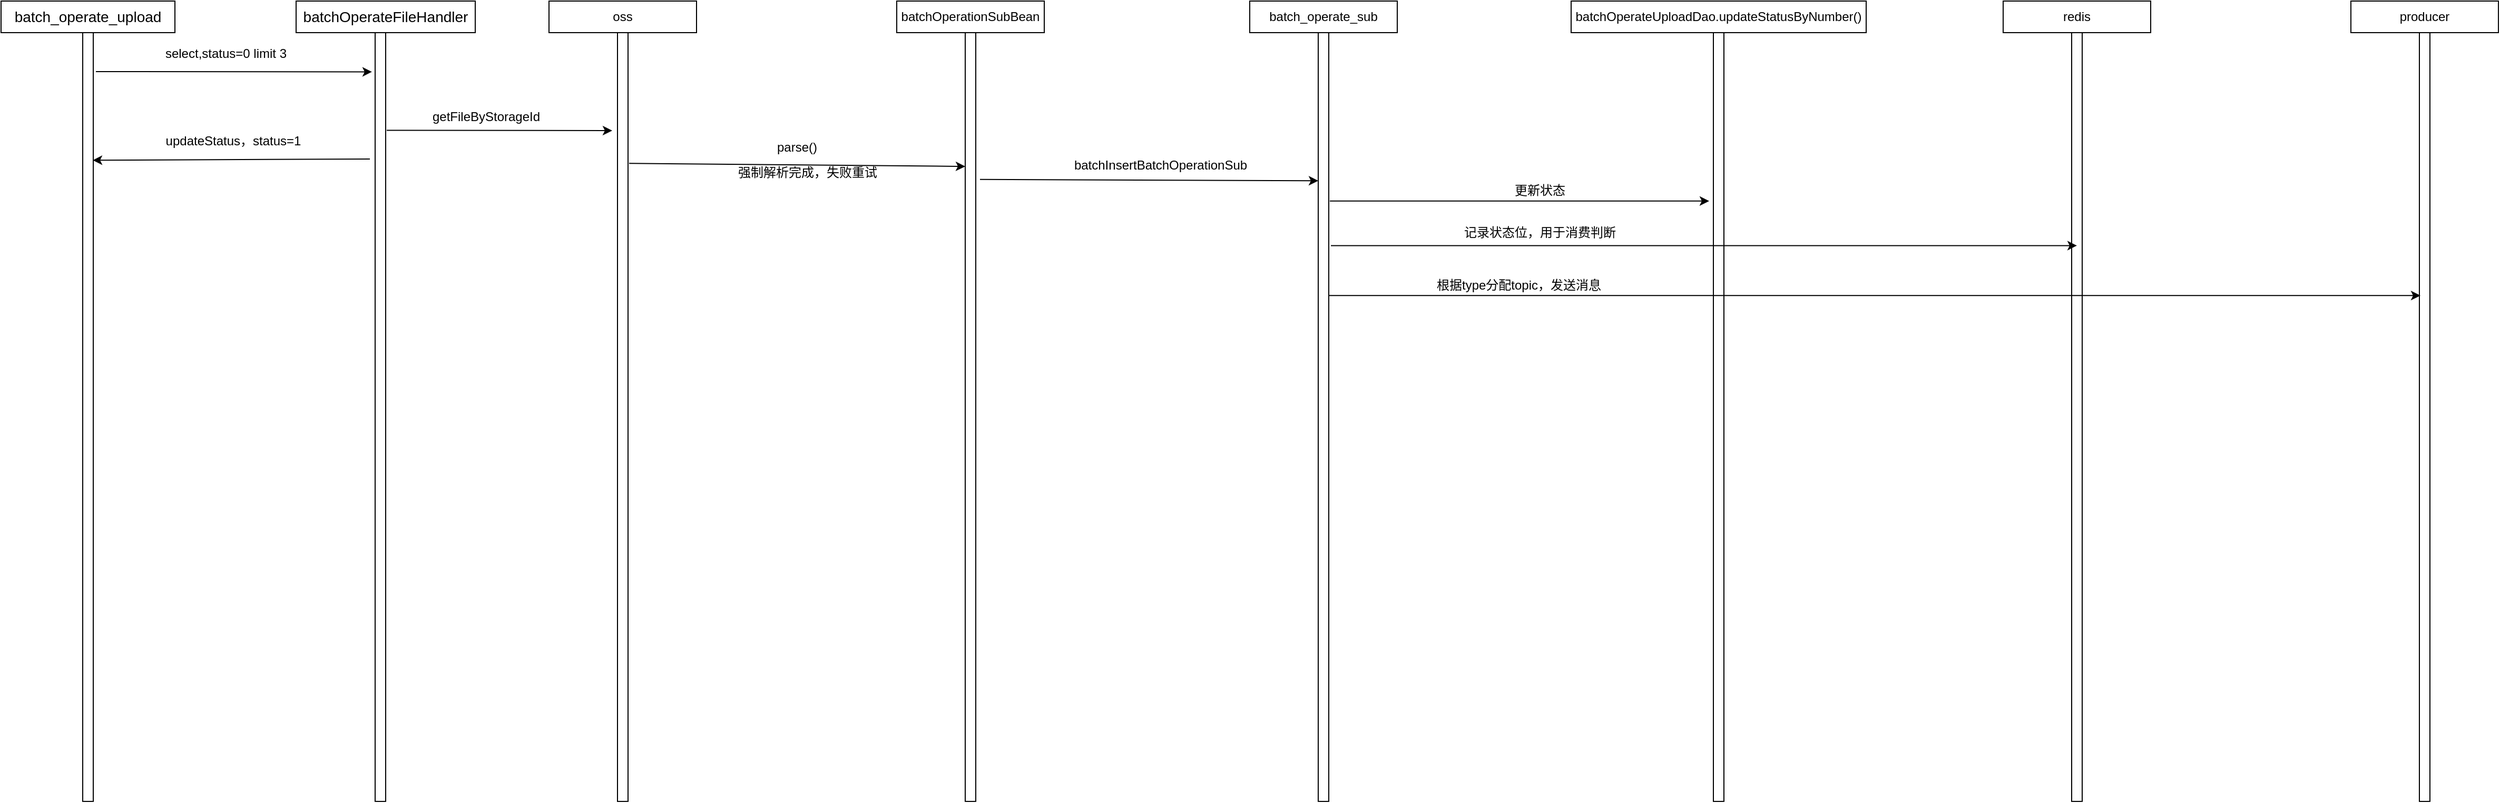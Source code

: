 <mxfile version="14.2.9" type="github">
  <diagram id="SzrN_A2-p0zhfCpZQCAm" name="Page-1">
    <mxGraphModel dx="4916" dy="622" grid="1" gridSize="10" guides="1" tooltips="1" connect="1" arrows="1" fold="1" page="1" pageScale="1" pageWidth="3300" pageHeight="4681" math="0" shadow="0">
      <root>
        <mxCell id="0" />
        <mxCell id="1" parent="0" />
        <mxCell id="zBDOj5Wmzki5_jdscD6F-1" value="&lt;span style=&quot;font-size: 14px&quot;&gt;batchOperateFileHandler&lt;/span&gt;" style="rounded=0;whiteSpace=wrap;html=1;" parent="1" vertex="1">
          <mxGeometry x="100" y="50" width="170" height="30" as="geometry" />
        </mxCell>
        <mxCell id="zBDOj5Wmzki5_jdscD6F-2" value="" style="rounded=0;whiteSpace=wrap;html=1;" parent="1" vertex="1">
          <mxGeometry x="175" y="80" width="10" height="730" as="geometry" />
        </mxCell>
        <mxCell id="zBDOj5Wmzki5_jdscD6F-3" value="batchOperationSubBean" style="rounded=0;whiteSpace=wrap;html=1;" parent="1" vertex="1">
          <mxGeometry x="670" y="50" width="140" height="30" as="geometry" />
        </mxCell>
        <mxCell id="zBDOj5Wmzki5_jdscD6F-4" value="" style="rounded=0;whiteSpace=wrap;html=1;" parent="1" vertex="1">
          <mxGeometry x="735" y="80" width="10" height="730" as="geometry" />
        </mxCell>
        <mxCell id="zBDOj5Wmzki5_jdscD6F-5" value="batch_operate_sub" style="rounded=0;whiteSpace=wrap;html=1;" parent="1" vertex="1">
          <mxGeometry x="1005" y="50" width="140" height="30" as="geometry" />
        </mxCell>
        <mxCell id="zBDOj5Wmzki5_jdscD6F-6" value="" style="rounded=0;whiteSpace=wrap;html=1;" parent="1" vertex="1">
          <mxGeometry x="1070" y="80" width="10" height="730" as="geometry" />
        </mxCell>
        <mxCell id="zBDOj5Wmzki5_jdscD6F-7" value="" style="endArrow=classic;html=1;entryX=-0.3;entryY=0.051;entryDx=0;entryDy=0;entryPerimeter=0;" parent="1" target="zBDOj5Wmzki5_jdscD6F-2" edge="1">
          <mxGeometry width="50" height="50" relative="1" as="geometry">
            <mxPoint x="-90" y="117" as="sourcePoint" />
            <mxPoint x="149" y="117.23" as="targetPoint" />
          </mxGeometry>
        </mxCell>
        <mxCell id="zBDOj5Wmzki5_jdscD6F-8" value="select,status=0 limit 3" style="text;html=1;align=center;verticalAlign=middle;resizable=0;points=[];autosize=1;" parent="1" vertex="1">
          <mxGeometry x="-32" y="90" width="130" height="20" as="geometry" />
        </mxCell>
        <mxCell id="zBDOj5Wmzki5_jdscD6F-9" value="" style="endArrow=classic;html=1;exitX=1.1;exitY=0.17;exitDx=0;exitDy=0;exitPerimeter=0;" parent="1" edge="1" source="0GQ6qkIZAZCKvylmNYfi-5">
          <mxGeometry width="50" height="50" relative="1" as="geometry">
            <mxPoint x="519" y="204.98" as="sourcePoint" />
            <mxPoint x="735" y="207.02" as="targetPoint" />
          </mxGeometry>
        </mxCell>
        <mxCell id="zBDOj5Wmzki5_jdscD6F-10" value="parse()" style="text;html=1;align=center;verticalAlign=middle;resizable=0;points=[];autosize=1;" parent="1" vertex="1">
          <mxGeometry x="550" y="179" width="50" height="20" as="geometry" />
        </mxCell>
        <mxCell id="zBDOj5Wmzki5_jdscD6F-12" value="&lt;span style=&quot;font-size: 14px&quot;&gt;batch_operate_upload&lt;/span&gt;" style="rounded=0;whiteSpace=wrap;html=1;" parent="1" vertex="1">
          <mxGeometry x="-180" y="50" width="165" height="30" as="geometry" />
        </mxCell>
        <mxCell id="zBDOj5Wmzki5_jdscD6F-13" value="" style="rounded=0;whiteSpace=wrap;html=1;" parent="1" vertex="1">
          <mxGeometry x="-102.5" y="80" width="10" height="730" as="geometry" />
        </mxCell>
        <mxCell id="zBDOj5Wmzki5_jdscD6F-16" value="batchOperateUploadDao.updateStatusByNumber()" style="rounded=0;whiteSpace=wrap;html=1;" parent="1" vertex="1">
          <mxGeometry x="1310" y="50" width="280" height="30" as="geometry" />
        </mxCell>
        <mxCell id="zBDOj5Wmzki5_jdscD6F-17" value="" style="rounded=0;whiteSpace=wrap;html=1;" parent="1" vertex="1">
          <mxGeometry x="1445" y="80" width="10" height="730" as="geometry" />
        </mxCell>
        <mxCell id="zBDOj5Wmzki5_jdscD6F-18" value="" style="endArrow=classic;html=1;entryX=0.1;entryY=0.084;entryDx=0;entryDy=0;entryPerimeter=0;" parent="1" edge="1">
          <mxGeometry width="50" height="50" relative="1" as="geometry">
            <mxPoint x="749" y="219.34" as="sourcePoint" />
            <mxPoint x="1070" y="220.66" as="targetPoint" />
          </mxGeometry>
        </mxCell>
        <mxCell id="zBDOj5Wmzki5_jdscD6F-19" value="batchInsertBatchOperationSub" style="text;html=1;align=center;verticalAlign=middle;resizable=0;points=[];autosize=1;" parent="1" vertex="1">
          <mxGeometry x="830" y="196" width="180" height="20" as="geometry" />
        </mxCell>
        <mxCell id="zBDOj5Wmzki5_jdscD6F-20" value="" style="endArrow=classic;html=1;exitX=1.1;exitY=0.219;exitDx=0;exitDy=0;exitPerimeter=0;entryX=-0.4;entryY=0.219;entryDx=0;entryDy=0;entryPerimeter=0;" parent="1" source="zBDOj5Wmzki5_jdscD6F-6" target="zBDOj5Wmzki5_jdscD6F-17" edge="1">
          <mxGeometry width="50" height="50" relative="1" as="geometry">
            <mxPoint x="1050" y="310" as="sourcePoint" />
            <mxPoint x="1446" y="236" as="targetPoint" />
          </mxGeometry>
        </mxCell>
        <mxCell id="zBDOj5Wmzki5_jdscD6F-21" value="更新状态" style="text;html=1;align=center;verticalAlign=middle;resizable=0;points=[];autosize=1;" parent="1" vertex="1">
          <mxGeometry x="1250" y="220" width="60" height="20" as="geometry" />
        </mxCell>
        <mxCell id="0GQ6qkIZAZCKvylmNYfi-1" value="强制解析完成，失败重试" style="text;html=1;align=center;verticalAlign=middle;resizable=0;points=[];autosize=1;" vertex="1" parent="1">
          <mxGeometry x="510" y="203" width="150" height="20" as="geometry" />
        </mxCell>
        <mxCell id="0GQ6qkIZAZCKvylmNYfi-2" value="" style="endArrow=classic;html=1;entryX=0.95;entryY=0.166;entryDx=0;entryDy=0;entryPerimeter=0;" edge="1" parent="1" target="zBDOj5Wmzki5_jdscD6F-13">
          <mxGeometry width="50" height="50" relative="1" as="geometry">
            <mxPoint x="170" y="200" as="sourcePoint" />
            <mxPoint x="80" y="190" as="targetPoint" />
          </mxGeometry>
        </mxCell>
        <mxCell id="0GQ6qkIZAZCKvylmNYfi-3" value="updateStatus，status=1" style="text;html=1;align=center;verticalAlign=middle;resizable=0;points=[];autosize=1;" vertex="1" parent="1">
          <mxGeometry x="-30" y="173" width="140" height="20" as="geometry" />
        </mxCell>
        <mxCell id="0GQ6qkIZAZCKvylmNYfi-4" value="oss" style="rounded=0;whiteSpace=wrap;html=1;" vertex="1" parent="1">
          <mxGeometry x="340" y="50" width="140" height="30" as="geometry" />
        </mxCell>
        <mxCell id="0GQ6qkIZAZCKvylmNYfi-5" value="" style="rounded=0;whiteSpace=wrap;html=1;" vertex="1" parent="1">
          <mxGeometry x="405" y="80" width="10" height="730" as="geometry" />
        </mxCell>
        <mxCell id="0GQ6qkIZAZCKvylmNYfi-7" value="" style="endArrow=classic;html=1;exitX=1.1;exitY=0.127;exitDx=0;exitDy=0;exitPerimeter=0;" edge="1" parent="1" source="zBDOj5Wmzki5_jdscD6F-2">
          <mxGeometry width="50" height="50" relative="1" as="geometry">
            <mxPoint x="260" y="200" as="sourcePoint" />
            <mxPoint x="400" y="173" as="targetPoint" />
          </mxGeometry>
        </mxCell>
        <mxCell id="0GQ6qkIZAZCKvylmNYfi-8" value="getFileByStorageId" style="text;html=1;align=center;verticalAlign=middle;resizable=0;points=[];autosize=1;" vertex="1" parent="1">
          <mxGeometry x="220" y="150" width="120" height="20" as="geometry" />
        </mxCell>
        <mxCell id="0GQ6qkIZAZCKvylmNYfi-9" value="redis" style="rounded=0;whiteSpace=wrap;html=1;" vertex="1" parent="1">
          <mxGeometry x="1720" y="50" width="140" height="30" as="geometry" />
        </mxCell>
        <mxCell id="0GQ6qkIZAZCKvylmNYfi-10" value="" style="rounded=0;whiteSpace=wrap;html=1;" vertex="1" parent="1">
          <mxGeometry x="1785" y="80" width="10" height="730" as="geometry" />
        </mxCell>
        <mxCell id="0GQ6qkIZAZCKvylmNYfi-11" value="producer" style="rounded=0;whiteSpace=wrap;html=1;" vertex="1" parent="1">
          <mxGeometry x="2050" y="50" width="140" height="30" as="geometry" />
        </mxCell>
        <mxCell id="0GQ6qkIZAZCKvylmNYfi-12" value="" style="rounded=0;whiteSpace=wrap;html=1;" vertex="1" parent="1">
          <mxGeometry x="2115" y="80" width="10" height="730" as="geometry" />
        </mxCell>
        <mxCell id="0GQ6qkIZAZCKvylmNYfi-13" value="" style="endArrow=classic;html=1;exitX=1.2;exitY=0.277;exitDx=0;exitDy=0;exitPerimeter=0;entryX=0.5;entryY=0.277;entryDx=0;entryDy=0;entryPerimeter=0;" edge="1" parent="1" source="zBDOj5Wmzki5_jdscD6F-6" target="0GQ6qkIZAZCKvylmNYfi-10">
          <mxGeometry width="50" height="50" relative="1" as="geometry">
            <mxPoint x="1330" y="460" as="sourcePoint" />
            <mxPoint x="1380" y="410" as="targetPoint" />
          </mxGeometry>
        </mxCell>
        <mxCell id="0GQ6qkIZAZCKvylmNYfi-14" value="" style="endArrow=classic;html=1;exitX=1;exitY=0.342;exitDx=0;exitDy=0;exitPerimeter=0;entryX=0.1;entryY=0.342;entryDx=0;entryDy=0;entryPerimeter=0;" edge="1" parent="1" source="zBDOj5Wmzki5_jdscD6F-6" target="0GQ6qkIZAZCKvylmNYfi-12">
          <mxGeometry width="50" height="50" relative="1" as="geometry">
            <mxPoint x="1085" y="303.92" as="sourcePoint" />
            <mxPoint x="2116" y="303.92" as="targetPoint" />
          </mxGeometry>
        </mxCell>
        <mxCell id="0GQ6qkIZAZCKvylmNYfi-15" value="记录状态位，用于消费判断" style="text;html=1;align=center;verticalAlign=middle;resizable=0;points=[];autosize=1;" vertex="1" parent="1">
          <mxGeometry x="1200" y="260" width="160" height="20" as="geometry" />
        </mxCell>
        <mxCell id="0GQ6qkIZAZCKvylmNYfi-16" value="根据type分配topic，发送消息" style="text;html=1;align=center;verticalAlign=middle;resizable=0;points=[];autosize=1;" vertex="1" parent="1">
          <mxGeometry x="1175" y="310" width="170" height="20" as="geometry" />
        </mxCell>
      </root>
    </mxGraphModel>
  </diagram>
</mxfile>
